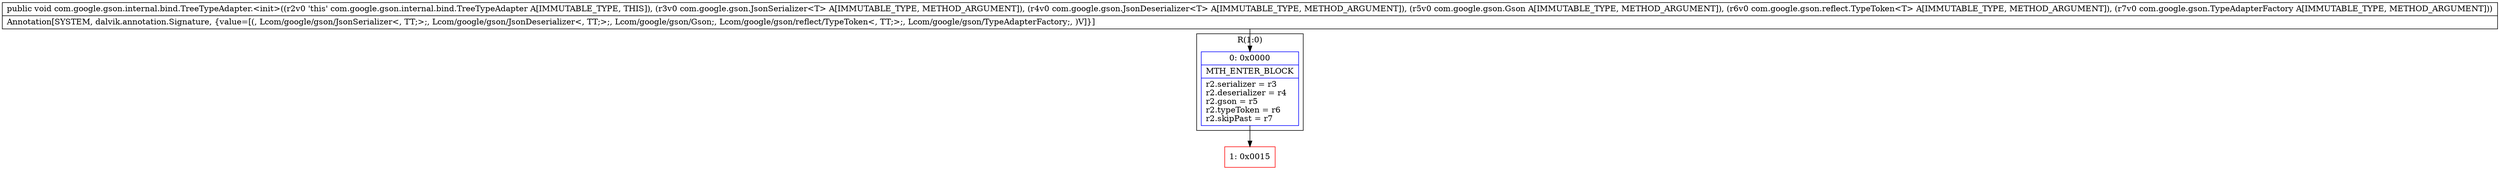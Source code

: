 digraph "CFG forcom.google.gson.internal.bind.TreeTypeAdapter.\<init\>(Lcom\/google\/gson\/JsonSerializer;Lcom\/google\/gson\/JsonDeserializer;Lcom\/google\/gson\/Gson;Lcom\/google\/gson\/reflect\/TypeToken;Lcom\/google\/gson\/TypeAdapterFactory;)V" {
subgraph cluster_Region_1348243077 {
label = "R(1:0)";
node [shape=record,color=blue];
Node_0 [shape=record,label="{0\:\ 0x0000|MTH_ENTER_BLOCK\l|r2.serializer = r3\lr2.deserializer = r4\lr2.gson = r5\lr2.typeToken = r6\lr2.skipPast = r7\l}"];
}
Node_1 [shape=record,color=red,label="{1\:\ 0x0015}"];
MethodNode[shape=record,label="{public void com.google.gson.internal.bind.TreeTypeAdapter.\<init\>((r2v0 'this' com.google.gson.internal.bind.TreeTypeAdapter A[IMMUTABLE_TYPE, THIS]), (r3v0 com.google.gson.JsonSerializer\<T\> A[IMMUTABLE_TYPE, METHOD_ARGUMENT]), (r4v0 com.google.gson.JsonDeserializer\<T\> A[IMMUTABLE_TYPE, METHOD_ARGUMENT]), (r5v0 com.google.gson.Gson A[IMMUTABLE_TYPE, METHOD_ARGUMENT]), (r6v0 com.google.gson.reflect.TypeToken\<T\> A[IMMUTABLE_TYPE, METHOD_ARGUMENT]), (r7v0 com.google.gson.TypeAdapterFactory A[IMMUTABLE_TYPE, METHOD_ARGUMENT]))  | Annotation[SYSTEM, dalvik.annotation.Signature, \{value=[(, Lcom\/google\/gson\/JsonSerializer\<, TT;\>;, Lcom\/google\/gson\/JsonDeserializer\<, TT;\>;, Lcom\/google\/gson\/Gson;, Lcom\/google\/gson\/reflect\/TypeToken\<, TT;\>;, Lcom\/google\/gson\/TypeAdapterFactory;, )V]\}]\l}"];
MethodNode -> Node_0;
Node_0 -> Node_1;
}

